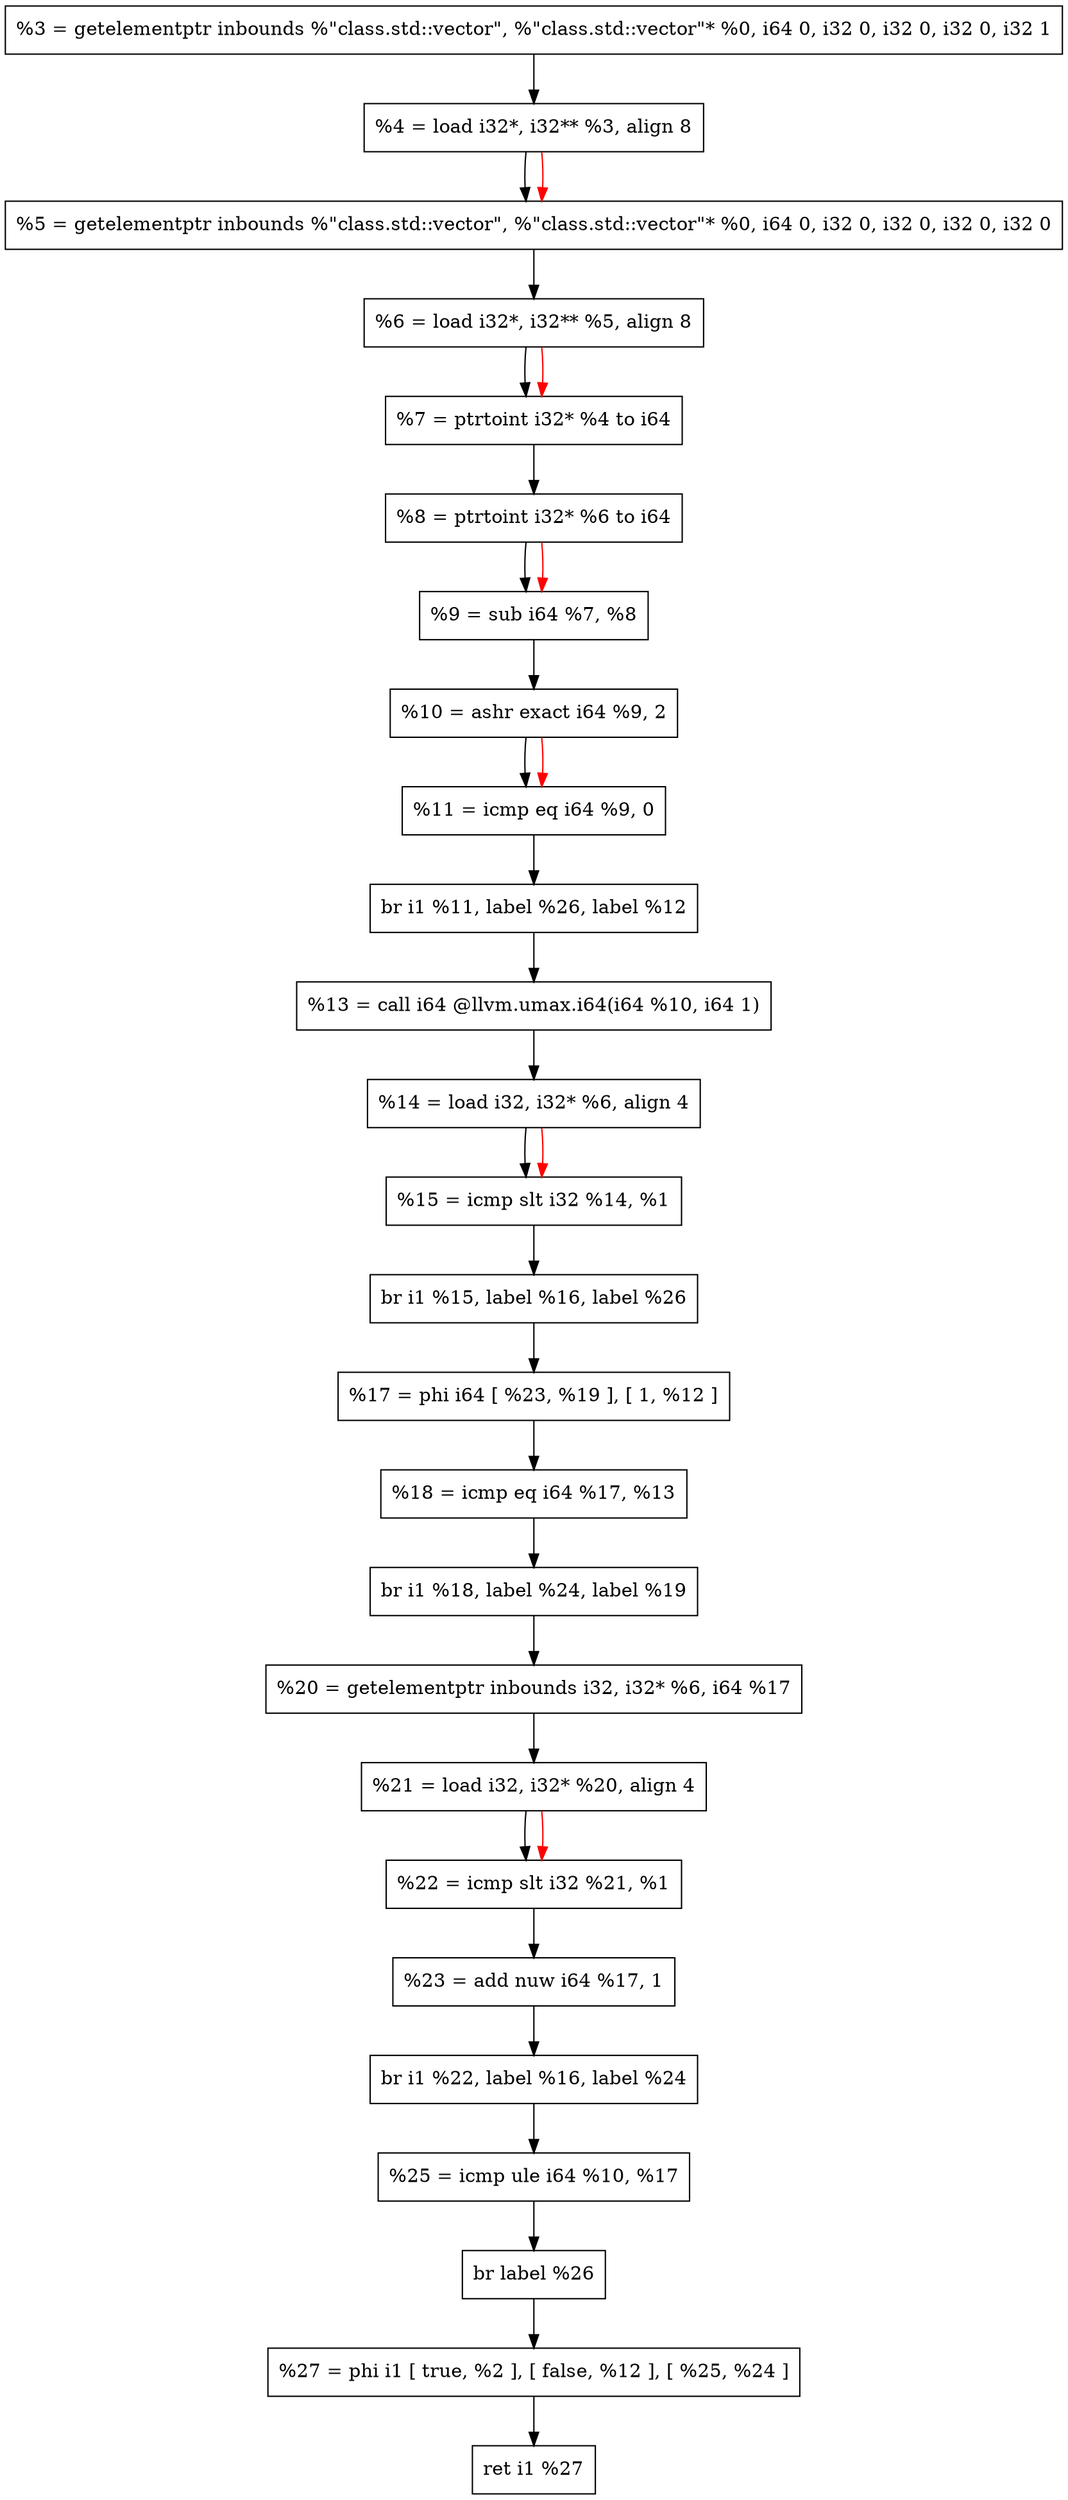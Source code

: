 digraph "DFG for '_Z15below_thresholdSt6vectorIiSaIiEEi' function" {
 Node0x7f6a5a5a5a50[shape=record, label="  %3 = getelementptr inbounds %\"class.std::vector\", %\"class.std::vector\"* %0, i64 0, i32 0, i32 0, i32 0, i32 1"];
 Node0x7f6a5a5a5a80[shape=record, label="  %4 = load i32*, i32** %3, align 8"];
 Node0x7f6a5a5a5ab0[shape=record, label="  %5 = getelementptr inbounds %\"class.std::vector\", %\"class.std::vector\"* %0, i64 0, i32 0, i32 0, i32 0, i32 0"];
 Node0x7f6a5a5a5ae0[shape=record, label="  %6 = load i32*, i32** %5, align 8"];
 Node0x7f6a5a5a5b10[shape=record, label="  %7 = ptrtoint i32* %4 to i64"];
 Node0x7f6a5a5a5b40[shape=record, label="  %8 = ptrtoint i32* %6 to i64"];
 Node0x7f6a5a5a5b70[shape=record, label="  %9 = sub i64 %7, %8"];
 Node0x7f6a5a5a5ba0[shape=record, label="  %10 = ashr exact i64 %9, 2"];
 Node0x7f6a5a5a5bd0[shape=record, label="  %11 = icmp eq i64 %9, 0"];
 Node0x7f6a5a5a5c00[shape=record, label="  br i1 %11, label %26, label %12"];
 Node0x7f6a5a5a5c30[shape=record, label="  %13 = call i64 @llvm.umax.i64(i64 %10, i64 1)"];
 Node0x7f6a5a5a5c60[shape=record, label="  %14 = load i32, i32* %6, align 4"];
 Node0x7f6a5a5a5c90[shape=record, label="  %15 = icmp slt i32 %14, %1"];
 Node0x7f6a5a5a5cc0[shape=record, label="  br i1 %15, label %16, label %26"];
 Node0x7f6a5a5a5cf0[shape=record, label="  %17 = phi i64 [ %23, %19 ], [ 1, %12 ]"];
 Node0x7f6a5a5a5d20[shape=record, label="  %18 = icmp eq i64 %17, %13"];
 Node0x7f6a5a5a5d50[shape=record, label="  br i1 %18, label %24, label %19"];
 Node0x7f6a5a5a5d80[shape=record, label="  %20 = getelementptr inbounds i32, i32* %6, i64 %17"];
 Node0x7f6a5a5a5db0[shape=record, label="  %21 = load i32, i32* %20, align 4"];
 Node0x7f6a5a5a5de0[shape=record, label="  %22 = icmp slt i32 %21, %1"];
 Node0x7f6a5a5a5e10[shape=record, label="  %23 = add nuw i64 %17, 1"];
 Node0x7f6a5a5a5e40[shape=record, label="  br i1 %22, label %16, label %24"];
 Node0x7f6a5a5a5e70[shape=record, label="  %25 = icmp ule i64 %10, %17"];
 Node0x7f6a5a5a5ea0[shape=record, label="  br label %26"];
 Node0x7f6a5a5a5ed0[shape=record, label="  %27 = phi i1 [ true, %2 ], [ false, %12 ], [ %25, %24 ]"];
 Node0x7f6a5a5a5f00[shape=record, label="  ret i1 %27"];
 Node0x7f6a5a5a5a50 -> Node0x7f6a5a5a5a80
 Node0x7f6a5a5a5a80 -> Node0x7f6a5a5a5ab0
 Node0x7f6a5a5a5ab0 -> Node0x7f6a5a5a5ae0
 Node0x7f6a5a5a5ae0 -> Node0x7f6a5a5a5b10
 Node0x7f6a5a5a5b10 -> Node0x7f6a5a5a5b40
 Node0x7f6a5a5a5b40 -> Node0x7f6a5a5a5b70
 Node0x7f6a5a5a5b70 -> Node0x7f6a5a5a5ba0
 Node0x7f6a5a5a5ba0 -> Node0x7f6a5a5a5bd0
 Node0x7f6a5a5a5bd0 -> Node0x7f6a5a5a5c00
 Node0x7f6a5a5a5c00 -> Node0x7f6a5a5a5c30
 Node0x7f6a5a5a5c30 -> Node0x7f6a5a5a5c60
 Node0x7f6a5a5a5c60 -> Node0x7f6a5a5a5c90
 Node0x7f6a5a5a5c90 -> Node0x7f6a5a5a5cc0
 Node0x7f6a5a5a5cc0 -> Node0x7f6a5a5a5cf0
 Node0x7f6a5a5a5cf0 -> Node0x7f6a5a5a5d20
 Node0x7f6a5a5a5d20 -> Node0x7f6a5a5a5d50
 Node0x7f6a5a5a5d50 -> Node0x7f6a5a5a5d80
 Node0x7f6a5a5a5d80 -> Node0x7f6a5a5a5db0
 Node0x7f6a5a5a5db0 -> Node0x7f6a5a5a5de0
 Node0x7f6a5a5a5de0 -> Node0x7f6a5a5a5e10
 Node0x7f6a5a5a5e10 -> Node0x7f6a5a5a5e40
 Node0x7f6a5a5a5e40 -> Node0x7f6a5a5a5e70
 Node0x7f6a5a5a5e70 -> Node0x7f6a5a5a5ea0
 Node0x7f6a5a5a5ea0 -> Node0x7f6a5a5a5ed0
 Node0x7f6a5a5a5ed0 -> Node0x7f6a5a5a5f00
edge [color=red]
 Node0x7f6a5a5a5a80 -> Node0x7f6a5a5a5ab0
 Node0x7f6a5a5a5ae0 -> Node0x7f6a5a5a5b10
 Node0x7f6a5a5a5b40 -> Node0x7f6a5a5a5b70
 Node0x7f6a5a5a5ba0 -> Node0x7f6a5a5a5bd0
 Node0x7f6a5a5a5c60 -> Node0x7f6a5a5a5c90
 Node0x7f6a5a5a5db0 -> Node0x7f6a5a5a5de0
}